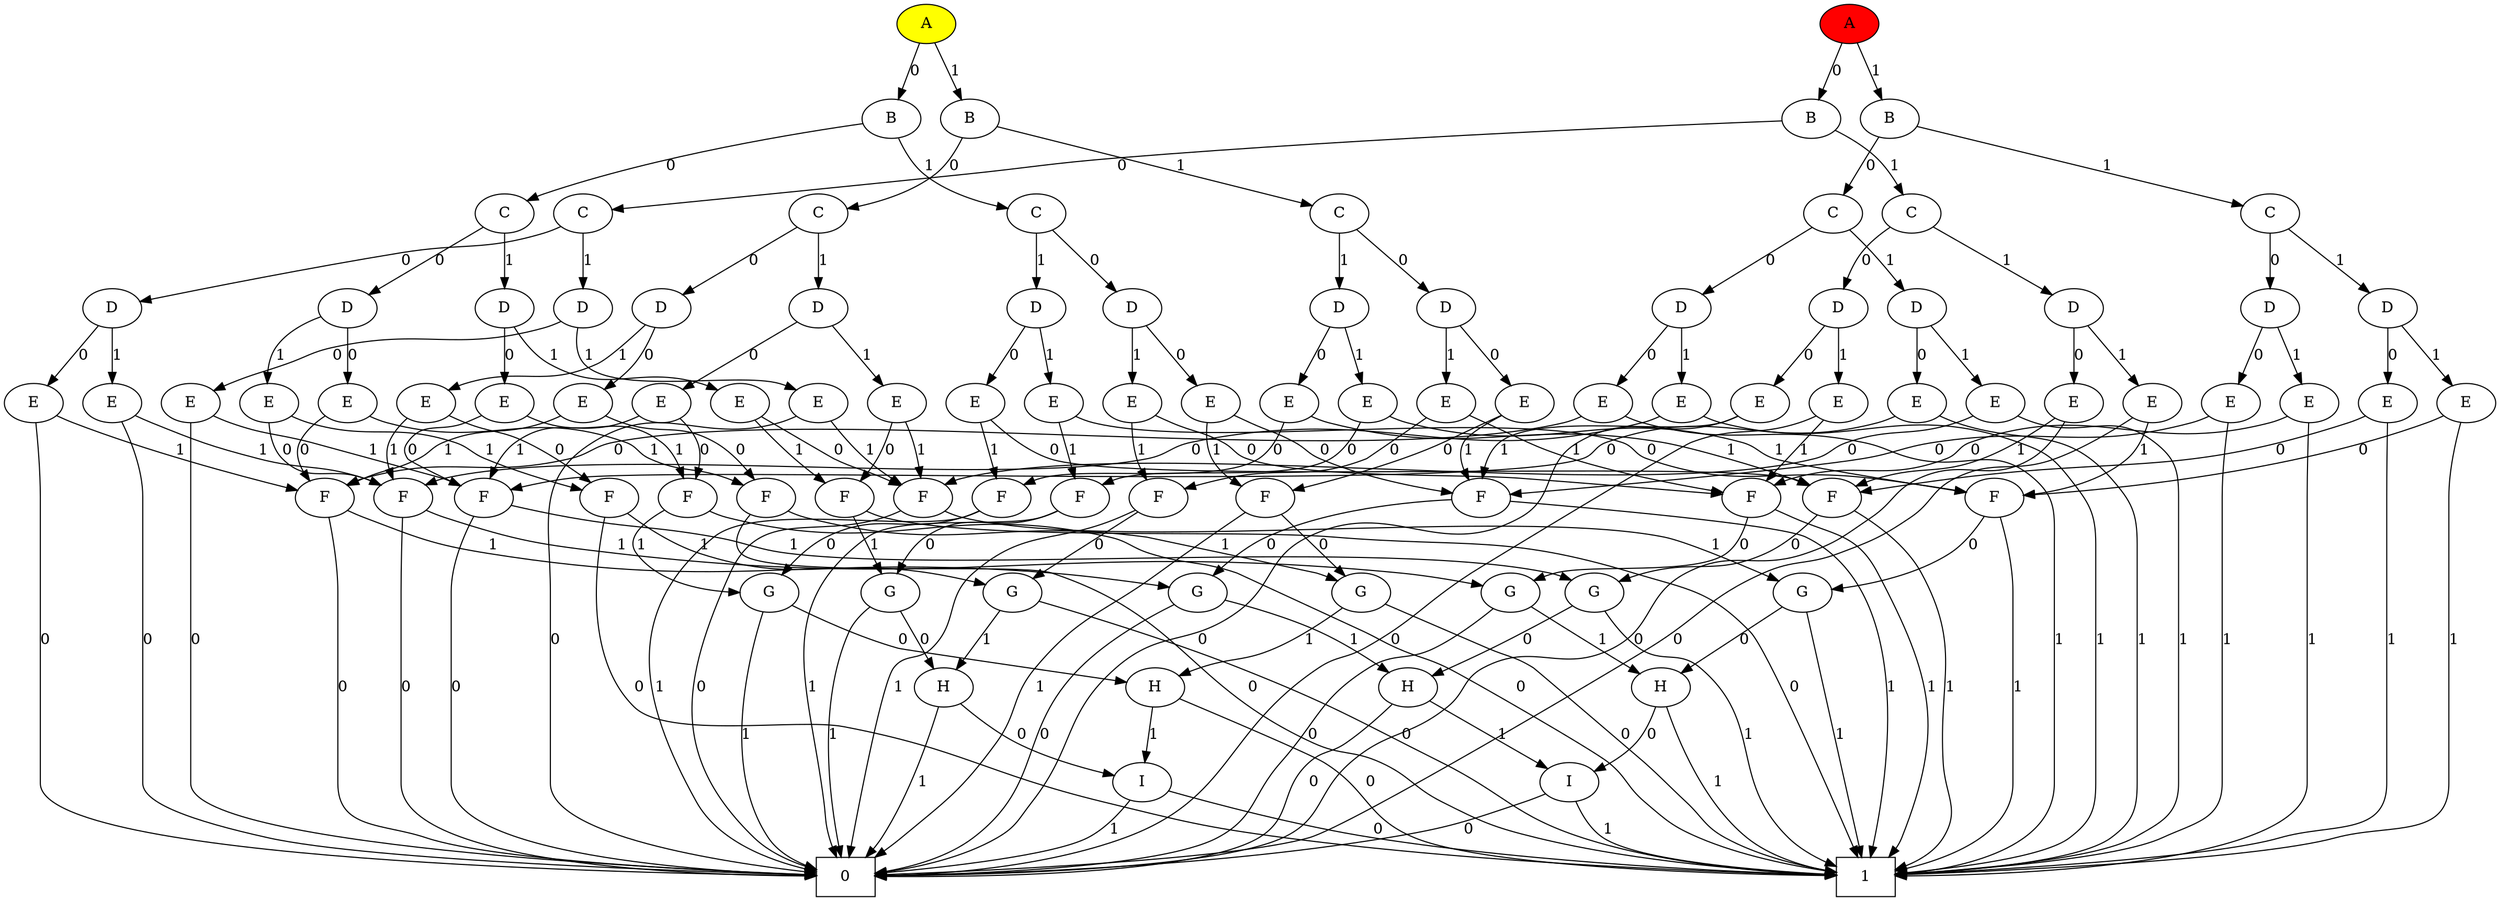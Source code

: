 digraph BDD {
    node571 [label="A", fillcolor="yellow", style="filled"];
    node570 [label="B"];
    node569 [label="C"];
    node568 [label="D"];
    node567 [label="E"];
    node550 [label="F"];
    node0 [label="0", shape=box];
    node533 [label="G"];
    node520 [label="H"];
    node21 [label="I"];
    node1 [label="1", shape=box];
    node21 -> node0 [label="0"];
    node21 -> node1 [label="1"];
    node520 -> node0 [label="0"];
    node520 -> node21 [label="1"];
    node533 -> node0 [label="0"];
    node533 -> node520 [label="1"];
    node550 -> node0 [label="0"];
    node550 -> node533 [label="1"];
    node551 [label="F"];
    node535 [label="G"];
    node523 [label="H"];
    node36 [label="I"];
    node36 -> node1 [label="0"];
    node36 -> node0 [label="1"];
    node523 -> node1 [label="0"];
    node523 -> node36 [label="1"];
    node535 -> node1 [label="0"];
    node535 -> node523 [label="1"];
    node551 -> node1 [label="0"];
    node551 -> node535 [label="1"];
    node567 -> node550 [label="0"];
    node567 -> node551 [label="1"];
    node566 [label="E"];
    node547 [label="F"];
    node528 [label="G"];
    node513 [label="H"];
    node513 -> node21 [label="0"];
    node513 -> node1 [label="1"];
    node528 -> node0 [label="0"];
    node528 -> node513 [label="1"];
    node547 -> node0 [label="0"];
    node547 -> node528 [label="1"];
    node548 [label="F"];
    node530 [label="G"];
    node516 [label="H"];
    node516 -> node36 [label="0"];
    node516 -> node0 [label="1"];
    node530 -> node1 [label="0"];
    node530 -> node516 [label="1"];
    node548 -> node1 [label="0"];
    node548 -> node530 [label="1"];
    node566 -> node547 [label="0"];
    node566 -> node548 [label="1"];
    node568 -> node567 [label="0"];
    node568 -> node566 [label="1"];
    node565 [label="D"];
    node564 [label="E"];
    node543 [label="F"];
    node521 [label="G"];
    node521 -> node520 [label="0"];
    node521 -> node1 [label="1"];
    node543 -> node0 [label="0"];
    node543 -> node521 [label="1"];
    node544 [label="F"];
    node524 [label="G"];
    node524 -> node523 [label="0"];
    node524 -> node0 [label="1"];
    node544 -> node1 [label="0"];
    node544 -> node524 [label="1"];
    node564 -> node543 [label="0"];
    node564 -> node544 [label="1"];
    node563 [label="E"];
    node540 [label="F"];
    node514 [label="G"];
    node514 -> node513 [label="0"];
    node514 -> node1 [label="1"];
    node540 -> node0 [label="0"];
    node540 -> node514 [label="1"];
    node541 [label="F"];
    node517 [label="G"];
    node517 -> node516 [label="0"];
    node517 -> node0 [label="1"];
    node541 -> node1 [label="0"];
    node541 -> node517 [label="1"];
    node563 -> node540 [label="0"];
    node563 -> node541 [label="1"];
    node565 -> node564 [label="0"];
    node565 -> node563 [label="1"];
    node569 -> node568 [label="0"];
    node569 -> node565 [label="1"];
    node562 [label="C"];
    node561 [label="D"];
    node560 [label="E"];
    node534 [label="F"];
    node534 -> node533 [label="0"];
    node534 -> node1 [label="1"];
    node536 [label="F"];
    node536 -> node535 [label="0"];
    node536 -> node0 [label="1"];
    node560 -> node534 [label="0"];
    node560 -> node536 [label="1"];
    node559 [label="E"];
    node529 [label="F"];
    node529 -> node528 [label="0"];
    node529 -> node1 [label="1"];
    node531 [label="F"];
    node531 -> node530 [label="0"];
    node531 -> node0 [label="1"];
    node559 -> node529 [label="0"];
    node559 -> node531 [label="1"];
    node561 -> node560 [label="0"];
    node561 -> node559 [label="1"];
    node558 [label="D"];
    node557 [label="E"];
    node522 [label="F"];
    node522 -> node521 [label="0"];
    node522 -> node1 [label="1"];
    node525 [label="F"];
    node525 -> node524 [label="0"];
    node525 -> node0 [label="1"];
    node557 -> node522 [label="0"];
    node557 -> node525 [label="1"];
    node556 [label="E"];
    node515 [label="F"];
    node515 -> node514 [label="0"];
    node515 -> node1 [label="1"];
    node518 [label="F"];
    node518 -> node517 [label="0"];
    node518 -> node0 [label="1"];
    node556 -> node515 [label="0"];
    node556 -> node518 [label="1"];
    node558 -> node557 [label="0"];
    node558 -> node556 [label="1"];
    node562 -> node561 [label="0"];
    node562 -> node558 [label="1"];
    node570 -> node569 [label="0"];
    node570 -> node562 [label="1"];
    node555 [label="B"];
    node554 [label="C"];
    node553 [label="D"];
    node552 [label="E"];
    node552 -> node551 [label="0"];
    node552 -> node550 [label="1"];
    node549 [label="E"];
    node549 -> node548 [label="0"];
    node549 -> node547 [label="1"];
    node553 -> node552 [label="0"];
    node553 -> node549 [label="1"];
    node546 [label="D"];
    node545 [label="E"];
    node545 -> node544 [label="0"];
    node545 -> node543 [label="1"];
    node542 [label="E"];
    node542 -> node541 [label="0"];
    node542 -> node540 [label="1"];
    node546 -> node545 [label="0"];
    node546 -> node542 [label="1"];
    node554 -> node553 [label="0"];
    node554 -> node546 [label="1"];
    node539 [label="C"];
    node538 [label="D"];
    node537 [label="E"];
    node537 -> node536 [label="0"];
    node537 -> node534 [label="1"];
    node532 [label="E"];
    node532 -> node531 [label="0"];
    node532 -> node529 [label="1"];
    node538 -> node537 [label="0"];
    node538 -> node532 [label="1"];
    node527 [label="D"];
    node526 [label="E"];
    node526 -> node525 [label="0"];
    node526 -> node522 [label="1"];
    node519 [label="E"];
    node519 -> node518 [label="0"];
    node519 -> node515 [label="1"];
    node527 -> node526 [label="0"];
    node527 -> node519 [label="1"];
    node539 -> node538 [label="0"];
    node539 -> node527 [label="1"];
    node555 -> node554 [label="0"];
    node555 -> node539 [label="1"];
    node571 -> node570 [label="0"];
    node571 -> node555 [label="1"];
    node1113 [label="A", fillcolor="red", style="filled"];
    node1112 [label="B"];
    node1111 [label="C"];
    node1110 [label="D"];
    node1109 [label="E"];
    node1109 -> node0 [label="0"];
    node1109 -> node550 [label="1"];
    node1108 [label="E"];
    node1108 -> node0 [label="0"];
    node1108 -> node547 [label="1"];
    node1110 -> node1109 [label="0"];
    node1110 -> node1108 [label="1"];
    node1107 [label="D"];
    node1106 [label="E"];
    node1106 -> node0 [label="0"];
    node1106 -> node543 [label="1"];
    node1105 [label="E"];
    node1105 -> node0 [label="0"];
    node1105 -> node540 [label="1"];
    node1107 -> node1106 [label="0"];
    node1107 -> node1105 [label="1"];
    node1111 -> node1110 [label="0"];
    node1111 -> node1107 [label="1"];
    node1104 [label="C"];
    node1103 [label="D"];
    node1102 [label="E"];
    node1102 -> node0 [label="0"];
    node1102 -> node534 [label="1"];
    node1101 [label="E"];
    node1101 -> node0 [label="0"];
    node1101 -> node529 [label="1"];
    node1103 -> node1102 [label="0"];
    node1103 -> node1101 [label="1"];
    node1100 [label="D"];
    node1099 [label="E"];
    node1099 -> node0 [label="0"];
    node1099 -> node522 [label="1"];
    node1098 [label="E"];
    node1098 -> node0 [label="0"];
    node1098 -> node515 [label="1"];
    node1100 -> node1099 [label="0"];
    node1100 -> node1098 [label="1"];
    node1104 -> node1103 [label="0"];
    node1104 -> node1100 [label="1"];
    node1112 -> node1111 [label="0"];
    node1112 -> node1104 [label="1"];
    node1097 [label="B"];
    node1096 [label="C"];
    node1095 [label="D"];
    node1094 [label="E"];
    node1094 -> node550 [label="0"];
    node1094 -> node1 [label="1"];
    node1093 [label="E"];
    node1093 -> node547 [label="0"];
    node1093 -> node1 [label="1"];
    node1095 -> node1094 [label="0"];
    node1095 -> node1093 [label="1"];
    node1092 [label="D"];
    node1091 [label="E"];
    node1091 -> node543 [label="0"];
    node1091 -> node1 [label="1"];
    node1090 [label="E"];
    node1090 -> node540 [label="0"];
    node1090 -> node1 [label="1"];
    node1092 -> node1091 [label="0"];
    node1092 -> node1090 [label="1"];
    node1096 -> node1095 [label="0"];
    node1096 -> node1092 [label="1"];
    node1089 [label="C"];
    node1088 [label="D"];
    node1087 [label="E"];
    node1087 -> node534 [label="0"];
    node1087 -> node1 [label="1"];
    node1086 [label="E"];
    node1086 -> node529 [label="0"];
    node1086 -> node1 [label="1"];
    node1088 -> node1087 [label="0"];
    node1088 -> node1086 [label="1"];
    node1085 [label="D"];
    node1084 [label="E"];
    node1084 -> node522 [label="0"];
    node1084 -> node1 [label="1"];
    node1083 [label="E"];
    node1083 -> node515 [label="0"];
    node1083 -> node1 [label="1"];
    node1085 -> node1084 [label="0"];
    node1085 -> node1083 [label="1"];
    node1089 -> node1088 [label="0"];
    node1089 -> node1085 [label="1"];
    node1097 -> node1096 [label="0"];
    node1097 -> node1089 [label="1"];
    node1113 -> node1112 [label="0"];
    node1113 -> node1097 [label="1"];
}

